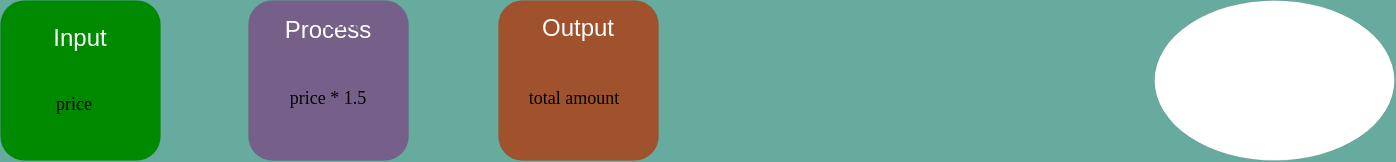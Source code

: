 <mxfile version="20.8.23" type="github"><diagram name="Page-1" id="w7ukTtNgSzVgdRXU3wD-"><mxGraphModel dx="778" dy="209" grid="0" gridSize="10" guides="1" tooltips="1" connect="1" arrows="1" fold="1" page="0" pageScale="1" pageWidth="850" pageHeight="1100" background="#67AB9F" math="0" shadow="0"><root><mxCell id="0"/><mxCell id="1" parent="0"/><mxCell id="wxkwnVDjkmYRIN4v_zQX-35" value="" style="ellipse;whiteSpace=wrap;html=1;rounded=1;shadow=0;glass=0;sketch=0;strokeWidth=0;fontFamily=Helvetica;" vertex="1" parent="1"><mxGeometry x="474" y="118" width="120" height="80" as="geometry"/></mxCell><mxCell id="wxkwnVDjkmYRIN4v_zQX-36" value="&lt;p style=&quot;line-height: 0%;&quot;&gt;&lt;font style=&quot;font-size: 12px;&quot;&gt;Input&lt;br&gt;&lt;br style=&quot;&quot;&gt;&lt;/font&gt;&lt;br style=&quot;font-size: 10px;&quot;&gt;&lt;/p&gt;&lt;div style=&quot;text-align: justify;&quot;&gt;&lt;/div&gt;&lt;div style=&quot;&quot;&gt;&lt;/div&gt;&lt;p&gt;&lt;/p&gt;" style="whiteSpace=wrap;html=1;aspect=fixed;rounded=1;shadow=0;glass=0;strokeWidth=0;fontFamily=Helvetica;perimeterSpacing=0;imageWidth=27;imageHeight=30;fillColor=#008a00;fontColor=#ffffff;strokeColor=#005700;align=center;verticalAlign=top;" vertex="1" parent="1"><mxGeometry x="-103" y="118" width="80" height="80" as="geometry"/></mxCell><mxCell id="wxkwnVDjkmYRIN4v_zQX-41" value="Output" style="whiteSpace=wrap;html=1;aspect=fixed;rounded=1;shadow=0;glass=0;sketch=0;strokeWidth=0;fontFamily=Helvetica;fillColor=#a0522d;fontColor=#ffffff;strokeColor=#6D1F00;verticalAlign=top;" vertex="1" parent="1"><mxGeometry x="146" y="118" width="80" height="80" as="geometry"/></mxCell><mxCell id="wxkwnVDjkmYRIN4v_zQX-43" value="&lt;font style=&quot;font-size: 12px;&quot;&gt;Process&lt;/font&gt;" style="whiteSpace=wrap;html=1;aspect=fixed;rounded=1;shadow=0;glass=0;labelBackgroundColor=#76608a;sketch=0;strokeWidth=0;fontFamily=Helvetica;fontSize=13;fontColor=#ffffff;fillColor=#76608a;strokeColor=#432D57;verticalAlign=top;" vertex="1" parent="1"><mxGeometry x="21" y="118" width="80" height="80" as="geometry"/></mxCell><mxCell id="wxkwnVDjkmYRIN4v_zQX-44" value="Text" style="text;html=1;strokeColor=none;fillColor=none;align=center;verticalAlign=top;whiteSpace=wrap;rounded=0;fontSize=11;fontFamily=Helvetica;fontColor=#76608a;" vertex="1" parent="1"><mxGeometry x="36" y="137" width="60" height="30" as="geometry"/></mxCell><mxCell id="wxkwnVDjkmYRIN4v_zQX-45" value="Text" style="text;html=1;strokeColor=none;fillColor=none;align=center;verticalAlign=top;whiteSpace=wrap;rounded=0;fontSize=11;fontFamily=Helvetica;fontColor=#76608a;" vertex="1" parent="1"><mxGeometry x="36" y="137" width="60" height="30" as="geometry"/></mxCell><mxCell id="wxkwnVDjkmYRIN4v_zQX-46" value="Text" style="text;html=1;strokeColor=none;fillColor=none;align=center;verticalAlign=bottom;whiteSpace=wrap;rounded=0;fontSize=11;fontFamily=Helvetica;fontColor=#76608a;labelPosition=center;verticalLabelPosition=top;" vertex="1" parent="1"><mxGeometry x="36" y="137" width="60" height="30" as="geometry"/></mxCell><mxCell id="wxkwnVDjkmYRIN4v_zQX-47" value="Text" style="text;html=1;strokeColor=none;fillColor=none;align=center;verticalAlign=top;whiteSpace=wrap;rounded=0;fontSize=11;fontFamily=Helvetica;fontColor=#76608a;" vertex="1" parent="1"><mxGeometry x="36" y="137" width="60" height="30" as="geometry"/></mxCell><mxCell id="wxkwnVDjkmYRIN4v_zQX-48" value="&lt;font style=&quot;font-size: 9px;&quot; color=&quot;#000000&quot;&gt;price&lt;/font&gt;" style="text;html=1;strokeColor=none;fillColor=none;align=center;verticalAlign=middle;whiteSpace=wrap;rounded=0;fontSize=12;fontFamily=Georgia;fontColor=#76608a;" vertex="1" parent="1"><mxGeometry x="-96" y="154" width="60" height="30" as="geometry"/></mxCell><mxCell id="wxkwnVDjkmYRIN4v_zQX-49" value="price * 1.5" style="text;html=1;strokeColor=none;fillColor=none;align=center;verticalAlign=middle;whiteSpace=wrap;rounded=0;fontSize=9;fontFamily=Georgia;fontColor=#000000;" vertex="1" parent="1"><mxGeometry x="31" y="152" width="60" height="30" as="geometry"/></mxCell><mxCell id="wxkwnVDjkmYRIN4v_zQX-50" value="total amount" style="text;html=1;strokeColor=none;fillColor=none;align=center;verticalAlign=middle;whiteSpace=wrap;rounded=0;fontSize=9;fontFamily=Georgia;fontColor=#000000;" vertex="1" parent="1"><mxGeometry x="154" y="152" width="60" height="30" as="geometry"/></mxCell></root></mxGraphModel></diagram></mxfile>
